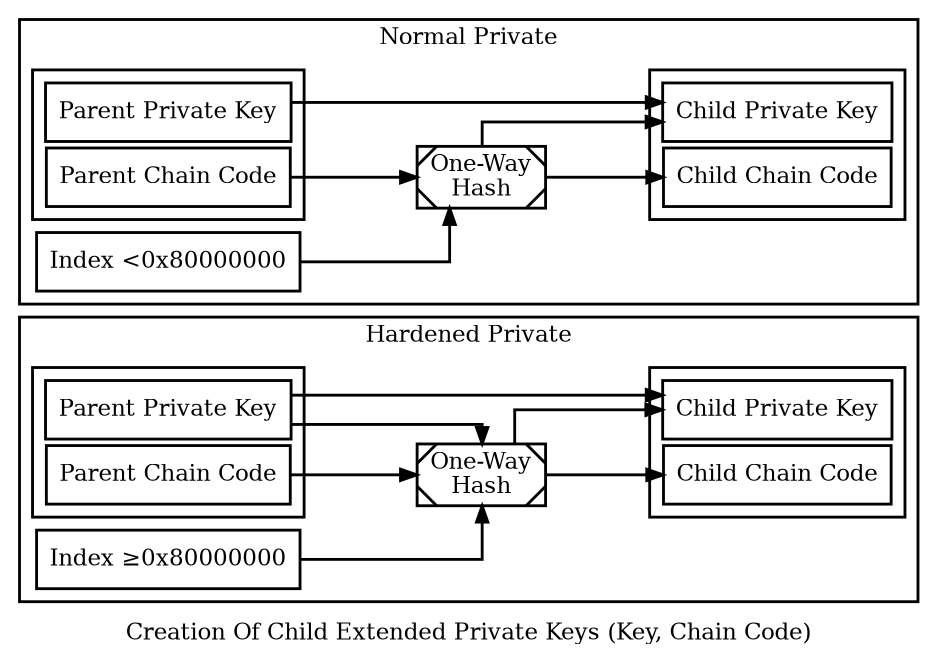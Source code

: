 digraph extended {

size=6.25;
rankdir=LR;
penwidth=1.75;
node [ penwidth = 1.75, shape = "box" ];
edge [ penwidth = 1.75 ];
nodesep=0.05;
splines = ortho;
ranksep = 1.0;
subgraph cluster_hard {

    subgraph cluster_h_parent_extended_key {
        h_parent_private_key [ label = "Parent Private Key" ];
        h_parent_chain_code [ label = "Parent Chain Code" ];
    }

    subgraph cluster_child_extended_key_else {
        child_private_key_hard [ label = "Child Private Key" ];
        child_chain_code_hard [ label = "Child Chain Code" ];
    }

    hmac_hard [ style = "diagonals", label = "One-Way\nHash" ];
    i_hard [ label = "Index ≥0x80000000" ];

    h_parent_chain_code -> hmac_hard;
    h_parent_private_key -> hmac_hard;

    i_hard -> hmac_hard;

    hmac_hard -> child_private_key_hard;
    hmac_hard -> child_chain_code_hard;
    h_parent_private_key -> child_private_key_hard;

    label = "Hardened Private"
}


subgraph cluster_norm {
    //style = "invis"
    //label = "Creation Of Normal Child Extended Keys (Key + Chain Code)\nFrom Parent Extended Keys"

    subgraph cluster_n_parent_extended_key {
        n_parent_private_key [ label = "Parent Private Key" ];
        n_parent_chain_code [ label = "Parent Chain Code" ];
    }

    subgraph cluster_child_extended_key_norm {
        child_private_key_norm [ label = "Child Private Key" ];
        child_chain_code_norm [ label = "Child Chain Code" ];
    }
    hmac_norm [ style = "diagonals", label = "One-Way\nHash" ];
    i_norm [ label = "Index <0x80000000" ];

    n_parent_chain_code -> hmac_norm;
    i_norm -> hmac_norm;
    hmac_norm -> child_private_key_norm;
    hmac_norm -> child_chain_code_norm;
    n_parent_private_key -> child_private_key_norm;

    label = "Normal Private"
}


label = "Creation Of Child Extended Private Keys (Key, Chain Code)"

}
